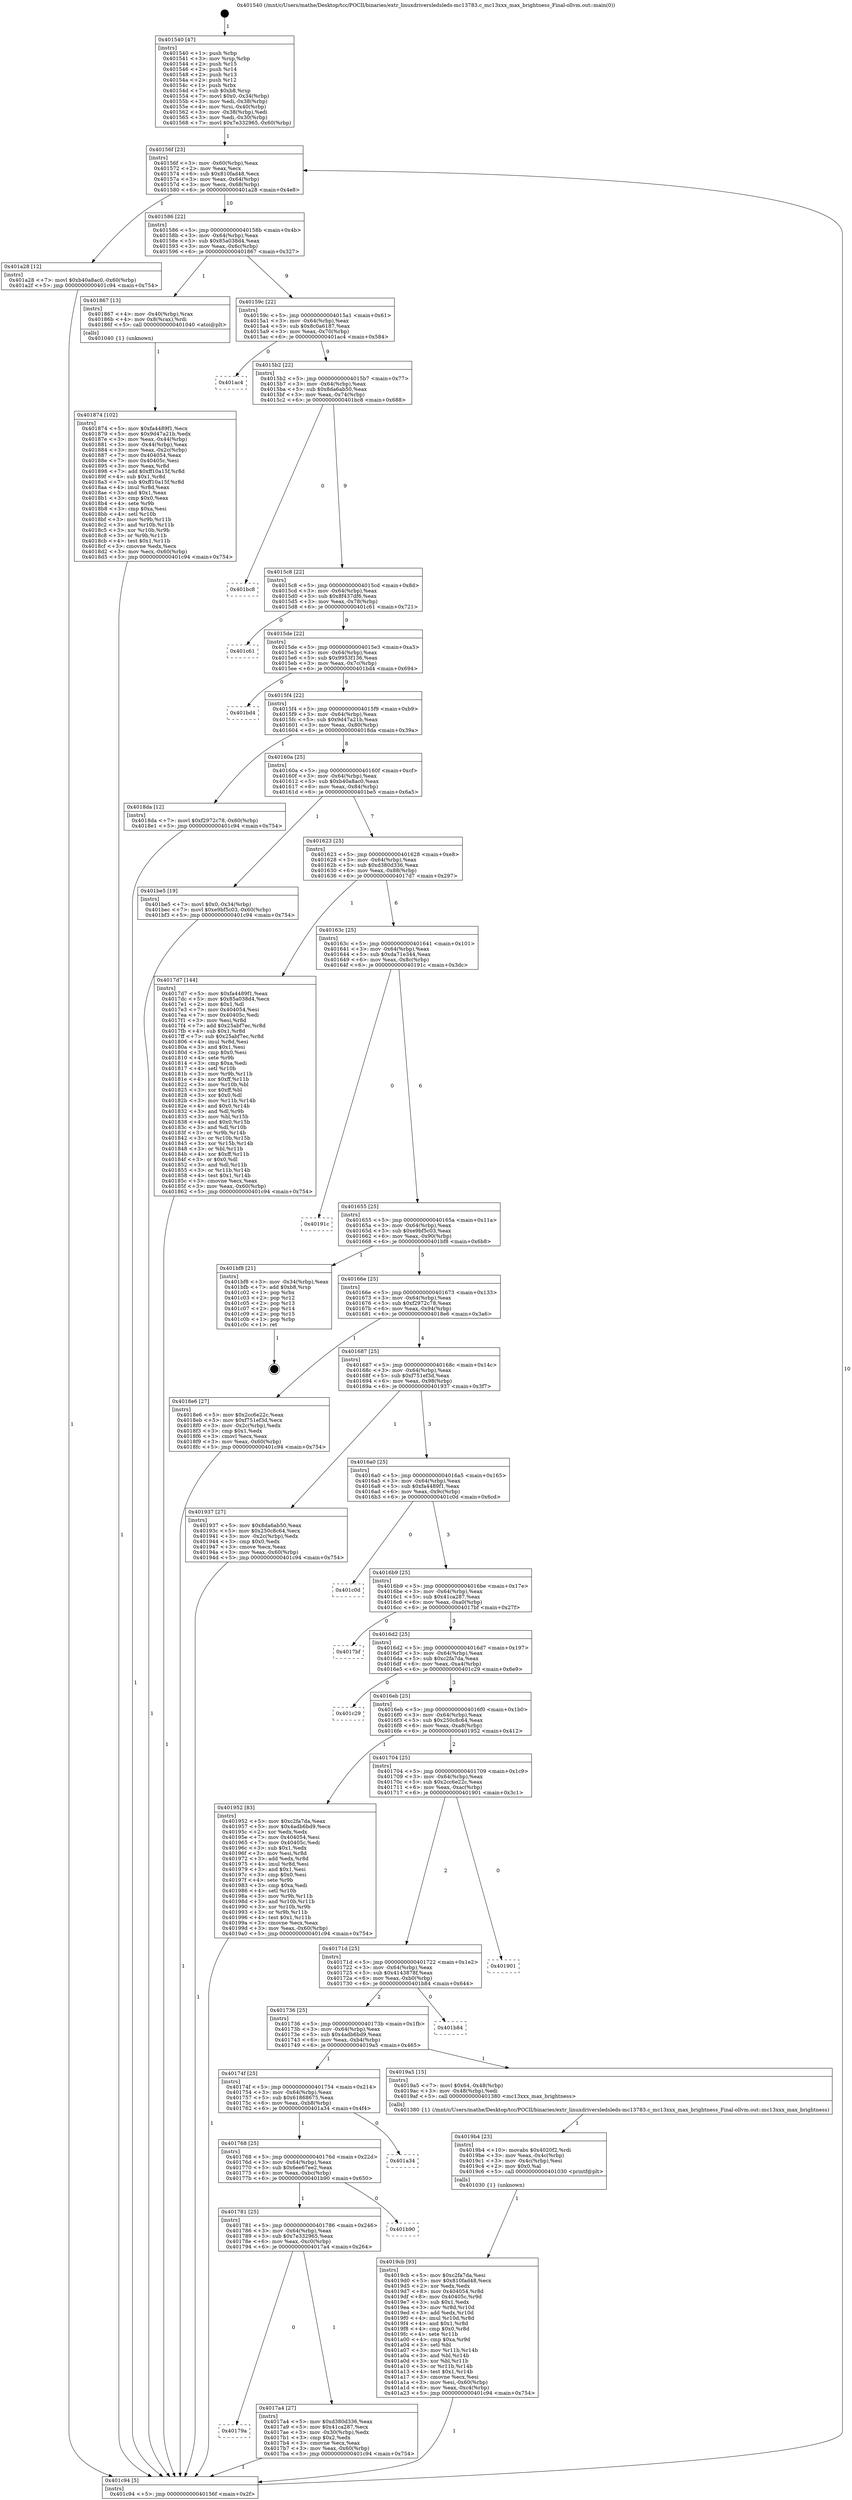 digraph "0x401540" {
  label = "0x401540 (/mnt/c/Users/mathe/Desktop/tcc/POCII/binaries/extr_linuxdriversledsleds-mc13783.c_mc13xxx_max_brightness_Final-ollvm.out::main(0))"
  labelloc = "t"
  node[shape=record]

  Entry [label="",width=0.3,height=0.3,shape=circle,fillcolor=black,style=filled]
  "0x40156f" [label="{
     0x40156f [23]\l
     | [instrs]\l
     &nbsp;&nbsp;0x40156f \<+3\>: mov -0x60(%rbp),%eax\l
     &nbsp;&nbsp;0x401572 \<+2\>: mov %eax,%ecx\l
     &nbsp;&nbsp;0x401574 \<+6\>: sub $0x810fad48,%ecx\l
     &nbsp;&nbsp;0x40157a \<+3\>: mov %eax,-0x64(%rbp)\l
     &nbsp;&nbsp;0x40157d \<+3\>: mov %ecx,-0x68(%rbp)\l
     &nbsp;&nbsp;0x401580 \<+6\>: je 0000000000401a28 \<main+0x4e8\>\l
  }"]
  "0x401a28" [label="{
     0x401a28 [12]\l
     | [instrs]\l
     &nbsp;&nbsp;0x401a28 \<+7\>: movl $0xb40a8ac0,-0x60(%rbp)\l
     &nbsp;&nbsp;0x401a2f \<+5\>: jmp 0000000000401c94 \<main+0x754\>\l
  }"]
  "0x401586" [label="{
     0x401586 [22]\l
     | [instrs]\l
     &nbsp;&nbsp;0x401586 \<+5\>: jmp 000000000040158b \<main+0x4b\>\l
     &nbsp;&nbsp;0x40158b \<+3\>: mov -0x64(%rbp),%eax\l
     &nbsp;&nbsp;0x40158e \<+5\>: sub $0x85a038d4,%eax\l
     &nbsp;&nbsp;0x401593 \<+3\>: mov %eax,-0x6c(%rbp)\l
     &nbsp;&nbsp;0x401596 \<+6\>: je 0000000000401867 \<main+0x327\>\l
  }"]
  Exit [label="",width=0.3,height=0.3,shape=circle,fillcolor=black,style=filled,peripheries=2]
  "0x401867" [label="{
     0x401867 [13]\l
     | [instrs]\l
     &nbsp;&nbsp;0x401867 \<+4\>: mov -0x40(%rbp),%rax\l
     &nbsp;&nbsp;0x40186b \<+4\>: mov 0x8(%rax),%rdi\l
     &nbsp;&nbsp;0x40186f \<+5\>: call 0000000000401040 \<atoi@plt\>\l
     | [calls]\l
     &nbsp;&nbsp;0x401040 \{1\} (unknown)\l
  }"]
  "0x40159c" [label="{
     0x40159c [22]\l
     | [instrs]\l
     &nbsp;&nbsp;0x40159c \<+5\>: jmp 00000000004015a1 \<main+0x61\>\l
     &nbsp;&nbsp;0x4015a1 \<+3\>: mov -0x64(%rbp),%eax\l
     &nbsp;&nbsp;0x4015a4 \<+5\>: sub $0x8c0a6187,%eax\l
     &nbsp;&nbsp;0x4015a9 \<+3\>: mov %eax,-0x70(%rbp)\l
     &nbsp;&nbsp;0x4015ac \<+6\>: je 0000000000401ac4 \<main+0x584\>\l
  }"]
  "0x4019cb" [label="{
     0x4019cb [93]\l
     | [instrs]\l
     &nbsp;&nbsp;0x4019cb \<+5\>: mov $0xc2fa7da,%esi\l
     &nbsp;&nbsp;0x4019d0 \<+5\>: mov $0x810fad48,%ecx\l
     &nbsp;&nbsp;0x4019d5 \<+2\>: xor %edx,%edx\l
     &nbsp;&nbsp;0x4019d7 \<+8\>: mov 0x404054,%r8d\l
     &nbsp;&nbsp;0x4019df \<+8\>: mov 0x40405c,%r9d\l
     &nbsp;&nbsp;0x4019e7 \<+3\>: sub $0x1,%edx\l
     &nbsp;&nbsp;0x4019ea \<+3\>: mov %r8d,%r10d\l
     &nbsp;&nbsp;0x4019ed \<+3\>: add %edx,%r10d\l
     &nbsp;&nbsp;0x4019f0 \<+4\>: imul %r10d,%r8d\l
     &nbsp;&nbsp;0x4019f4 \<+4\>: and $0x1,%r8d\l
     &nbsp;&nbsp;0x4019f8 \<+4\>: cmp $0x0,%r8d\l
     &nbsp;&nbsp;0x4019fc \<+4\>: sete %r11b\l
     &nbsp;&nbsp;0x401a00 \<+4\>: cmp $0xa,%r9d\l
     &nbsp;&nbsp;0x401a04 \<+3\>: setl %bl\l
     &nbsp;&nbsp;0x401a07 \<+3\>: mov %r11b,%r14b\l
     &nbsp;&nbsp;0x401a0a \<+3\>: and %bl,%r14b\l
     &nbsp;&nbsp;0x401a0d \<+3\>: xor %bl,%r11b\l
     &nbsp;&nbsp;0x401a10 \<+3\>: or %r11b,%r14b\l
     &nbsp;&nbsp;0x401a13 \<+4\>: test $0x1,%r14b\l
     &nbsp;&nbsp;0x401a17 \<+3\>: cmovne %ecx,%esi\l
     &nbsp;&nbsp;0x401a1a \<+3\>: mov %esi,-0x60(%rbp)\l
     &nbsp;&nbsp;0x401a1d \<+6\>: mov %eax,-0xc4(%rbp)\l
     &nbsp;&nbsp;0x401a23 \<+5\>: jmp 0000000000401c94 \<main+0x754\>\l
  }"]
  "0x401ac4" [label="{
     0x401ac4\l
  }", style=dashed]
  "0x4015b2" [label="{
     0x4015b2 [22]\l
     | [instrs]\l
     &nbsp;&nbsp;0x4015b2 \<+5\>: jmp 00000000004015b7 \<main+0x77\>\l
     &nbsp;&nbsp;0x4015b7 \<+3\>: mov -0x64(%rbp),%eax\l
     &nbsp;&nbsp;0x4015ba \<+5\>: sub $0x8da6ab50,%eax\l
     &nbsp;&nbsp;0x4015bf \<+3\>: mov %eax,-0x74(%rbp)\l
     &nbsp;&nbsp;0x4015c2 \<+6\>: je 0000000000401bc8 \<main+0x688\>\l
  }"]
  "0x4019b4" [label="{
     0x4019b4 [23]\l
     | [instrs]\l
     &nbsp;&nbsp;0x4019b4 \<+10\>: movabs $0x4020f2,%rdi\l
     &nbsp;&nbsp;0x4019be \<+3\>: mov %eax,-0x4c(%rbp)\l
     &nbsp;&nbsp;0x4019c1 \<+3\>: mov -0x4c(%rbp),%esi\l
     &nbsp;&nbsp;0x4019c4 \<+2\>: mov $0x0,%al\l
     &nbsp;&nbsp;0x4019c6 \<+5\>: call 0000000000401030 \<printf@plt\>\l
     | [calls]\l
     &nbsp;&nbsp;0x401030 \{1\} (unknown)\l
  }"]
  "0x401bc8" [label="{
     0x401bc8\l
  }", style=dashed]
  "0x4015c8" [label="{
     0x4015c8 [22]\l
     | [instrs]\l
     &nbsp;&nbsp;0x4015c8 \<+5\>: jmp 00000000004015cd \<main+0x8d\>\l
     &nbsp;&nbsp;0x4015cd \<+3\>: mov -0x64(%rbp),%eax\l
     &nbsp;&nbsp;0x4015d0 \<+5\>: sub $0x8f437df6,%eax\l
     &nbsp;&nbsp;0x4015d5 \<+3\>: mov %eax,-0x78(%rbp)\l
     &nbsp;&nbsp;0x4015d8 \<+6\>: je 0000000000401c61 \<main+0x721\>\l
  }"]
  "0x401874" [label="{
     0x401874 [102]\l
     | [instrs]\l
     &nbsp;&nbsp;0x401874 \<+5\>: mov $0xfa4489f1,%ecx\l
     &nbsp;&nbsp;0x401879 \<+5\>: mov $0x9d47a21b,%edx\l
     &nbsp;&nbsp;0x40187e \<+3\>: mov %eax,-0x44(%rbp)\l
     &nbsp;&nbsp;0x401881 \<+3\>: mov -0x44(%rbp),%eax\l
     &nbsp;&nbsp;0x401884 \<+3\>: mov %eax,-0x2c(%rbp)\l
     &nbsp;&nbsp;0x401887 \<+7\>: mov 0x404054,%eax\l
     &nbsp;&nbsp;0x40188e \<+7\>: mov 0x40405c,%esi\l
     &nbsp;&nbsp;0x401895 \<+3\>: mov %eax,%r8d\l
     &nbsp;&nbsp;0x401898 \<+7\>: add $0xff10a15f,%r8d\l
     &nbsp;&nbsp;0x40189f \<+4\>: sub $0x1,%r8d\l
     &nbsp;&nbsp;0x4018a3 \<+7\>: sub $0xff10a15f,%r8d\l
     &nbsp;&nbsp;0x4018aa \<+4\>: imul %r8d,%eax\l
     &nbsp;&nbsp;0x4018ae \<+3\>: and $0x1,%eax\l
     &nbsp;&nbsp;0x4018b1 \<+3\>: cmp $0x0,%eax\l
     &nbsp;&nbsp;0x4018b4 \<+4\>: sete %r9b\l
     &nbsp;&nbsp;0x4018b8 \<+3\>: cmp $0xa,%esi\l
     &nbsp;&nbsp;0x4018bb \<+4\>: setl %r10b\l
     &nbsp;&nbsp;0x4018bf \<+3\>: mov %r9b,%r11b\l
     &nbsp;&nbsp;0x4018c2 \<+3\>: and %r10b,%r11b\l
     &nbsp;&nbsp;0x4018c5 \<+3\>: xor %r10b,%r9b\l
     &nbsp;&nbsp;0x4018c8 \<+3\>: or %r9b,%r11b\l
     &nbsp;&nbsp;0x4018cb \<+4\>: test $0x1,%r11b\l
     &nbsp;&nbsp;0x4018cf \<+3\>: cmovne %edx,%ecx\l
     &nbsp;&nbsp;0x4018d2 \<+3\>: mov %ecx,-0x60(%rbp)\l
     &nbsp;&nbsp;0x4018d5 \<+5\>: jmp 0000000000401c94 \<main+0x754\>\l
  }"]
  "0x401c61" [label="{
     0x401c61\l
  }", style=dashed]
  "0x4015de" [label="{
     0x4015de [22]\l
     | [instrs]\l
     &nbsp;&nbsp;0x4015de \<+5\>: jmp 00000000004015e3 \<main+0xa3\>\l
     &nbsp;&nbsp;0x4015e3 \<+3\>: mov -0x64(%rbp),%eax\l
     &nbsp;&nbsp;0x4015e6 \<+5\>: sub $0x9953f136,%eax\l
     &nbsp;&nbsp;0x4015eb \<+3\>: mov %eax,-0x7c(%rbp)\l
     &nbsp;&nbsp;0x4015ee \<+6\>: je 0000000000401bd4 \<main+0x694\>\l
  }"]
  "0x401540" [label="{
     0x401540 [47]\l
     | [instrs]\l
     &nbsp;&nbsp;0x401540 \<+1\>: push %rbp\l
     &nbsp;&nbsp;0x401541 \<+3\>: mov %rsp,%rbp\l
     &nbsp;&nbsp;0x401544 \<+2\>: push %r15\l
     &nbsp;&nbsp;0x401546 \<+2\>: push %r14\l
     &nbsp;&nbsp;0x401548 \<+2\>: push %r13\l
     &nbsp;&nbsp;0x40154a \<+2\>: push %r12\l
     &nbsp;&nbsp;0x40154c \<+1\>: push %rbx\l
     &nbsp;&nbsp;0x40154d \<+7\>: sub $0xb8,%rsp\l
     &nbsp;&nbsp;0x401554 \<+7\>: movl $0x0,-0x34(%rbp)\l
     &nbsp;&nbsp;0x40155b \<+3\>: mov %edi,-0x38(%rbp)\l
     &nbsp;&nbsp;0x40155e \<+4\>: mov %rsi,-0x40(%rbp)\l
     &nbsp;&nbsp;0x401562 \<+3\>: mov -0x38(%rbp),%edi\l
     &nbsp;&nbsp;0x401565 \<+3\>: mov %edi,-0x30(%rbp)\l
     &nbsp;&nbsp;0x401568 \<+7\>: movl $0x7e332965,-0x60(%rbp)\l
  }"]
  "0x401bd4" [label="{
     0x401bd4\l
  }", style=dashed]
  "0x4015f4" [label="{
     0x4015f4 [22]\l
     | [instrs]\l
     &nbsp;&nbsp;0x4015f4 \<+5\>: jmp 00000000004015f9 \<main+0xb9\>\l
     &nbsp;&nbsp;0x4015f9 \<+3\>: mov -0x64(%rbp),%eax\l
     &nbsp;&nbsp;0x4015fc \<+5\>: sub $0x9d47a21b,%eax\l
     &nbsp;&nbsp;0x401601 \<+3\>: mov %eax,-0x80(%rbp)\l
     &nbsp;&nbsp;0x401604 \<+6\>: je 00000000004018da \<main+0x39a\>\l
  }"]
  "0x401c94" [label="{
     0x401c94 [5]\l
     | [instrs]\l
     &nbsp;&nbsp;0x401c94 \<+5\>: jmp 000000000040156f \<main+0x2f\>\l
  }"]
  "0x4018da" [label="{
     0x4018da [12]\l
     | [instrs]\l
     &nbsp;&nbsp;0x4018da \<+7\>: movl $0xf2972c78,-0x60(%rbp)\l
     &nbsp;&nbsp;0x4018e1 \<+5\>: jmp 0000000000401c94 \<main+0x754\>\l
  }"]
  "0x40160a" [label="{
     0x40160a [25]\l
     | [instrs]\l
     &nbsp;&nbsp;0x40160a \<+5\>: jmp 000000000040160f \<main+0xcf\>\l
     &nbsp;&nbsp;0x40160f \<+3\>: mov -0x64(%rbp),%eax\l
     &nbsp;&nbsp;0x401612 \<+5\>: sub $0xb40a8ac0,%eax\l
     &nbsp;&nbsp;0x401617 \<+6\>: mov %eax,-0x84(%rbp)\l
     &nbsp;&nbsp;0x40161d \<+6\>: je 0000000000401be5 \<main+0x6a5\>\l
  }"]
  "0x40179a" [label="{
     0x40179a\l
  }", style=dashed]
  "0x401be5" [label="{
     0x401be5 [19]\l
     | [instrs]\l
     &nbsp;&nbsp;0x401be5 \<+7\>: movl $0x0,-0x34(%rbp)\l
     &nbsp;&nbsp;0x401bec \<+7\>: movl $0xe9bf5c03,-0x60(%rbp)\l
     &nbsp;&nbsp;0x401bf3 \<+5\>: jmp 0000000000401c94 \<main+0x754\>\l
  }"]
  "0x401623" [label="{
     0x401623 [25]\l
     | [instrs]\l
     &nbsp;&nbsp;0x401623 \<+5\>: jmp 0000000000401628 \<main+0xe8\>\l
     &nbsp;&nbsp;0x401628 \<+3\>: mov -0x64(%rbp),%eax\l
     &nbsp;&nbsp;0x40162b \<+5\>: sub $0xd380d336,%eax\l
     &nbsp;&nbsp;0x401630 \<+6\>: mov %eax,-0x88(%rbp)\l
     &nbsp;&nbsp;0x401636 \<+6\>: je 00000000004017d7 \<main+0x297\>\l
  }"]
  "0x4017a4" [label="{
     0x4017a4 [27]\l
     | [instrs]\l
     &nbsp;&nbsp;0x4017a4 \<+5\>: mov $0xd380d336,%eax\l
     &nbsp;&nbsp;0x4017a9 \<+5\>: mov $0x41ca287,%ecx\l
     &nbsp;&nbsp;0x4017ae \<+3\>: mov -0x30(%rbp),%edx\l
     &nbsp;&nbsp;0x4017b1 \<+3\>: cmp $0x2,%edx\l
     &nbsp;&nbsp;0x4017b4 \<+3\>: cmovne %ecx,%eax\l
     &nbsp;&nbsp;0x4017b7 \<+3\>: mov %eax,-0x60(%rbp)\l
     &nbsp;&nbsp;0x4017ba \<+5\>: jmp 0000000000401c94 \<main+0x754\>\l
  }"]
  "0x4017d7" [label="{
     0x4017d7 [144]\l
     | [instrs]\l
     &nbsp;&nbsp;0x4017d7 \<+5\>: mov $0xfa4489f1,%eax\l
     &nbsp;&nbsp;0x4017dc \<+5\>: mov $0x85a038d4,%ecx\l
     &nbsp;&nbsp;0x4017e1 \<+2\>: mov $0x1,%dl\l
     &nbsp;&nbsp;0x4017e3 \<+7\>: mov 0x404054,%esi\l
     &nbsp;&nbsp;0x4017ea \<+7\>: mov 0x40405c,%edi\l
     &nbsp;&nbsp;0x4017f1 \<+3\>: mov %esi,%r8d\l
     &nbsp;&nbsp;0x4017f4 \<+7\>: add $0x25abf7ec,%r8d\l
     &nbsp;&nbsp;0x4017fb \<+4\>: sub $0x1,%r8d\l
     &nbsp;&nbsp;0x4017ff \<+7\>: sub $0x25abf7ec,%r8d\l
     &nbsp;&nbsp;0x401806 \<+4\>: imul %r8d,%esi\l
     &nbsp;&nbsp;0x40180a \<+3\>: and $0x1,%esi\l
     &nbsp;&nbsp;0x40180d \<+3\>: cmp $0x0,%esi\l
     &nbsp;&nbsp;0x401810 \<+4\>: sete %r9b\l
     &nbsp;&nbsp;0x401814 \<+3\>: cmp $0xa,%edi\l
     &nbsp;&nbsp;0x401817 \<+4\>: setl %r10b\l
     &nbsp;&nbsp;0x40181b \<+3\>: mov %r9b,%r11b\l
     &nbsp;&nbsp;0x40181e \<+4\>: xor $0xff,%r11b\l
     &nbsp;&nbsp;0x401822 \<+3\>: mov %r10b,%bl\l
     &nbsp;&nbsp;0x401825 \<+3\>: xor $0xff,%bl\l
     &nbsp;&nbsp;0x401828 \<+3\>: xor $0x0,%dl\l
     &nbsp;&nbsp;0x40182b \<+3\>: mov %r11b,%r14b\l
     &nbsp;&nbsp;0x40182e \<+4\>: and $0x0,%r14b\l
     &nbsp;&nbsp;0x401832 \<+3\>: and %dl,%r9b\l
     &nbsp;&nbsp;0x401835 \<+3\>: mov %bl,%r15b\l
     &nbsp;&nbsp;0x401838 \<+4\>: and $0x0,%r15b\l
     &nbsp;&nbsp;0x40183c \<+3\>: and %dl,%r10b\l
     &nbsp;&nbsp;0x40183f \<+3\>: or %r9b,%r14b\l
     &nbsp;&nbsp;0x401842 \<+3\>: or %r10b,%r15b\l
     &nbsp;&nbsp;0x401845 \<+3\>: xor %r15b,%r14b\l
     &nbsp;&nbsp;0x401848 \<+3\>: or %bl,%r11b\l
     &nbsp;&nbsp;0x40184b \<+4\>: xor $0xff,%r11b\l
     &nbsp;&nbsp;0x40184f \<+3\>: or $0x0,%dl\l
     &nbsp;&nbsp;0x401852 \<+3\>: and %dl,%r11b\l
     &nbsp;&nbsp;0x401855 \<+3\>: or %r11b,%r14b\l
     &nbsp;&nbsp;0x401858 \<+4\>: test $0x1,%r14b\l
     &nbsp;&nbsp;0x40185c \<+3\>: cmovne %ecx,%eax\l
     &nbsp;&nbsp;0x40185f \<+3\>: mov %eax,-0x60(%rbp)\l
     &nbsp;&nbsp;0x401862 \<+5\>: jmp 0000000000401c94 \<main+0x754\>\l
  }"]
  "0x40163c" [label="{
     0x40163c [25]\l
     | [instrs]\l
     &nbsp;&nbsp;0x40163c \<+5\>: jmp 0000000000401641 \<main+0x101\>\l
     &nbsp;&nbsp;0x401641 \<+3\>: mov -0x64(%rbp),%eax\l
     &nbsp;&nbsp;0x401644 \<+5\>: sub $0xda71e344,%eax\l
     &nbsp;&nbsp;0x401649 \<+6\>: mov %eax,-0x8c(%rbp)\l
     &nbsp;&nbsp;0x40164f \<+6\>: je 000000000040191c \<main+0x3dc\>\l
  }"]
  "0x401781" [label="{
     0x401781 [25]\l
     | [instrs]\l
     &nbsp;&nbsp;0x401781 \<+5\>: jmp 0000000000401786 \<main+0x246\>\l
     &nbsp;&nbsp;0x401786 \<+3\>: mov -0x64(%rbp),%eax\l
     &nbsp;&nbsp;0x401789 \<+5\>: sub $0x7e332965,%eax\l
     &nbsp;&nbsp;0x40178e \<+6\>: mov %eax,-0xc0(%rbp)\l
     &nbsp;&nbsp;0x401794 \<+6\>: je 00000000004017a4 \<main+0x264\>\l
  }"]
  "0x40191c" [label="{
     0x40191c\l
  }", style=dashed]
  "0x401655" [label="{
     0x401655 [25]\l
     | [instrs]\l
     &nbsp;&nbsp;0x401655 \<+5\>: jmp 000000000040165a \<main+0x11a\>\l
     &nbsp;&nbsp;0x40165a \<+3\>: mov -0x64(%rbp),%eax\l
     &nbsp;&nbsp;0x40165d \<+5\>: sub $0xe9bf5c03,%eax\l
     &nbsp;&nbsp;0x401662 \<+6\>: mov %eax,-0x90(%rbp)\l
     &nbsp;&nbsp;0x401668 \<+6\>: je 0000000000401bf8 \<main+0x6b8\>\l
  }"]
  "0x401b90" [label="{
     0x401b90\l
  }", style=dashed]
  "0x401bf8" [label="{
     0x401bf8 [21]\l
     | [instrs]\l
     &nbsp;&nbsp;0x401bf8 \<+3\>: mov -0x34(%rbp),%eax\l
     &nbsp;&nbsp;0x401bfb \<+7\>: add $0xb8,%rsp\l
     &nbsp;&nbsp;0x401c02 \<+1\>: pop %rbx\l
     &nbsp;&nbsp;0x401c03 \<+2\>: pop %r12\l
     &nbsp;&nbsp;0x401c05 \<+2\>: pop %r13\l
     &nbsp;&nbsp;0x401c07 \<+2\>: pop %r14\l
     &nbsp;&nbsp;0x401c09 \<+2\>: pop %r15\l
     &nbsp;&nbsp;0x401c0b \<+1\>: pop %rbp\l
     &nbsp;&nbsp;0x401c0c \<+1\>: ret\l
  }"]
  "0x40166e" [label="{
     0x40166e [25]\l
     | [instrs]\l
     &nbsp;&nbsp;0x40166e \<+5\>: jmp 0000000000401673 \<main+0x133\>\l
     &nbsp;&nbsp;0x401673 \<+3\>: mov -0x64(%rbp),%eax\l
     &nbsp;&nbsp;0x401676 \<+5\>: sub $0xf2972c78,%eax\l
     &nbsp;&nbsp;0x40167b \<+6\>: mov %eax,-0x94(%rbp)\l
     &nbsp;&nbsp;0x401681 \<+6\>: je 00000000004018e6 \<main+0x3a6\>\l
  }"]
  "0x401768" [label="{
     0x401768 [25]\l
     | [instrs]\l
     &nbsp;&nbsp;0x401768 \<+5\>: jmp 000000000040176d \<main+0x22d\>\l
     &nbsp;&nbsp;0x40176d \<+3\>: mov -0x64(%rbp),%eax\l
     &nbsp;&nbsp;0x401770 \<+5\>: sub $0x6ee67ee2,%eax\l
     &nbsp;&nbsp;0x401775 \<+6\>: mov %eax,-0xbc(%rbp)\l
     &nbsp;&nbsp;0x40177b \<+6\>: je 0000000000401b90 \<main+0x650\>\l
  }"]
  "0x4018e6" [label="{
     0x4018e6 [27]\l
     | [instrs]\l
     &nbsp;&nbsp;0x4018e6 \<+5\>: mov $0x2cc6e22c,%eax\l
     &nbsp;&nbsp;0x4018eb \<+5\>: mov $0xf751ef3d,%ecx\l
     &nbsp;&nbsp;0x4018f0 \<+3\>: mov -0x2c(%rbp),%edx\l
     &nbsp;&nbsp;0x4018f3 \<+3\>: cmp $0x1,%edx\l
     &nbsp;&nbsp;0x4018f6 \<+3\>: cmovl %ecx,%eax\l
     &nbsp;&nbsp;0x4018f9 \<+3\>: mov %eax,-0x60(%rbp)\l
     &nbsp;&nbsp;0x4018fc \<+5\>: jmp 0000000000401c94 \<main+0x754\>\l
  }"]
  "0x401687" [label="{
     0x401687 [25]\l
     | [instrs]\l
     &nbsp;&nbsp;0x401687 \<+5\>: jmp 000000000040168c \<main+0x14c\>\l
     &nbsp;&nbsp;0x40168c \<+3\>: mov -0x64(%rbp),%eax\l
     &nbsp;&nbsp;0x40168f \<+5\>: sub $0xf751ef3d,%eax\l
     &nbsp;&nbsp;0x401694 \<+6\>: mov %eax,-0x98(%rbp)\l
     &nbsp;&nbsp;0x40169a \<+6\>: je 0000000000401937 \<main+0x3f7\>\l
  }"]
  "0x401a34" [label="{
     0x401a34\l
  }", style=dashed]
  "0x401937" [label="{
     0x401937 [27]\l
     | [instrs]\l
     &nbsp;&nbsp;0x401937 \<+5\>: mov $0x8da6ab50,%eax\l
     &nbsp;&nbsp;0x40193c \<+5\>: mov $0x250c8c64,%ecx\l
     &nbsp;&nbsp;0x401941 \<+3\>: mov -0x2c(%rbp),%edx\l
     &nbsp;&nbsp;0x401944 \<+3\>: cmp $0x0,%edx\l
     &nbsp;&nbsp;0x401947 \<+3\>: cmove %ecx,%eax\l
     &nbsp;&nbsp;0x40194a \<+3\>: mov %eax,-0x60(%rbp)\l
     &nbsp;&nbsp;0x40194d \<+5\>: jmp 0000000000401c94 \<main+0x754\>\l
  }"]
  "0x4016a0" [label="{
     0x4016a0 [25]\l
     | [instrs]\l
     &nbsp;&nbsp;0x4016a0 \<+5\>: jmp 00000000004016a5 \<main+0x165\>\l
     &nbsp;&nbsp;0x4016a5 \<+3\>: mov -0x64(%rbp),%eax\l
     &nbsp;&nbsp;0x4016a8 \<+5\>: sub $0xfa4489f1,%eax\l
     &nbsp;&nbsp;0x4016ad \<+6\>: mov %eax,-0x9c(%rbp)\l
     &nbsp;&nbsp;0x4016b3 \<+6\>: je 0000000000401c0d \<main+0x6cd\>\l
  }"]
  "0x40174f" [label="{
     0x40174f [25]\l
     | [instrs]\l
     &nbsp;&nbsp;0x40174f \<+5\>: jmp 0000000000401754 \<main+0x214\>\l
     &nbsp;&nbsp;0x401754 \<+3\>: mov -0x64(%rbp),%eax\l
     &nbsp;&nbsp;0x401757 \<+5\>: sub $0x61868675,%eax\l
     &nbsp;&nbsp;0x40175c \<+6\>: mov %eax,-0xb8(%rbp)\l
     &nbsp;&nbsp;0x401762 \<+6\>: je 0000000000401a34 \<main+0x4f4\>\l
  }"]
  "0x401c0d" [label="{
     0x401c0d\l
  }", style=dashed]
  "0x4016b9" [label="{
     0x4016b9 [25]\l
     | [instrs]\l
     &nbsp;&nbsp;0x4016b9 \<+5\>: jmp 00000000004016be \<main+0x17e\>\l
     &nbsp;&nbsp;0x4016be \<+3\>: mov -0x64(%rbp),%eax\l
     &nbsp;&nbsp;0x4016c1 \<+5\>: sub $0x41ca287,%eax\l
     &nbsp;&nbsp;0x4016c6 \<+6\>: mov %eax,-0xa0(%rbp)\l
     &nbsp;&nbsp;0x4016cc \<+6\>: je 00000000004017bf \<main+0x27f\>\l
  }"]
  "0x4019a5" [label="{
     0x4019a5 [15]\l
     | [instrs]\l
     &nbsp;&nbsp;0x4019a5 \<+7\>: movl $0x64,-0x48(%rbp)\l
     &nbsp;&nbsp;0x4019ac \<+3\>: mov -0x48(%rbp),%edi\l
     &nbsp;&nbsp;0x4019af \<+5\>: call 0000000000401380 \<mc13xxx_max_brightness\>\l
     | [calls]\l
     &nbsp;&nbsp;0x401380 \{1\} (/mnt/c/Users/mathe/Desktop/tcc/POCII/binaries/extr_linuxdriversledsleds-mc13783.c_mc13xxx_max_brightness_Final-ollvm.out::mc13xxx_max_brightness)\l
  }"]
  "0x4017bf" [label="{
     0x4017bf\l
  }", style=dashed]
  "0x4016d2" [label="{
     0x4016d2 [25]\l
     | [instrs]\l
     &nbsp;&nbsp;0x4016d2 \<+5\>: jmp 00000000004016d7 \<main+0x197\>\l
     &nbsp;&nbsp;0x4016d7 \<+3\>: mov -0x64(%rbp),%eax\l
     &nbsp;&nbsp;0x4016da \<+5\>: sub $0xc2fa7da,%eax\l
     &nbsp;&nbsp;0x4016df \<+6\>: mov %eax,-0xa4(%rbp)\l
     &nbsp;&nbsp;0x4016e5 \<+6\>: je 0000000000401c29 \<main+0x6e9\>\l
  }"]
  "0x401736" [label="{
     0x401736 [25]\l
     | [instrs]\l
     &nbsp;&nbsp;0x401736 \<+5\>: jmp 000000000040173b \<main+0x1fb\>\l
     &nbsp;&nbsp;0x40173b \<+3\>: mov -0x64(%rbp),%eax\l
     &nbsp;&nbsp;0x40173e \<+5\>: sub $0x4adb6bd9,%eax\l
     &nbsp;&nbsp;0x401743 \<+6\>: mov %eax,-0xb4(%rbp)\l
     &nbsp;&nbsp;0x401749 \<+6\>: je 00000000004019a5 \<main+0x465\>\l
  }"]
  "0x401c29" [label="{
     0x401c29\l
  }", style=dashed]
  "0x4016eb" [label="{
     0x4016eb [25]\l
     | [instrs]\l
     &nbsp;&nbsp;0x4016eb \<+5\>: jmp 00000000004016f0 \<main+0x1b0\>\l
     &nbsp;&nbsp;0x4016f0 \<+3\>: mov -0x64(%rbp),%eax\l
     &nbsp;&nbsp;0x4016f3 \<+5\>: sub $0x250c8c64,%eax\l
     &nbsp;&nbsp;0x4016f8 \<+6\>: mov %eax,-0xa8(%rbp)\l
     &nbsp;&nbsp;0x4016fe \<+6\>: je 0000000000401952 \<main+0x412\>\l
  }"]
  "0x401b84" [label="{
     0x401b84\l
  }", style=dashed]
  "0x401952" [label="{
     0x401952 [83]\l
     | [instrs]\l
     &nbsp;&nbsp;0x401952 \<+5\>: mov $0xc2fa7da,%eax\l
     &nbsp;&nbsp;0x401957 \<+5\>: mov $0x4adb6bd9,%ecx\l
     &nbsp;&nbsp;0x40195c \<+2\>: xor %edx,%edx\l
     &nbsp;&nbsp;0x40195e \<+7\>: mov 0x404054,%esi\l
     &nbsp;&nbsp;0x401965 \<+7\>: mov 0x40405c,%edi\l
     &nbsp;&nbsp;0x40196c \<+3\>: sub $0x1,%edx\l
     &nbsp;&nbsp;0x40196f \<+3\>: mov %esi,%r8d\l
     &nbsp;&nbsp;0x401972 \<+3\>: add %edx,%r8d\l
     &nbsp;&nbsp;0x401975 \<+4\>: imul %r8d,%esi\l
     &nbsp;&nbsp;0x401979 \<+3\>: and $0x1,%esi\l
     &nbsp;&nbsp;0x40197c \<+3\>: cmp $0x0,%esi\l
     &nbsp;&nbsp;0x40197f \<+4\>: sete %r9b\l
     &nbsp;&nbsp;0x401983 \<+3\>: cmp $0xa,%edi\l
     &nbsp;&nbsp;0x401986 \<+4\>: setl %r10b\l
     &nbsp;&nbsp;0x40198a \<+3\>: mov %r9b,%r11b\l
     &nbsp;&nbsp;0x40198d \<+3\>: and %r10b,%r11b\l
     &nbsp;&nbsp;0x401990 \<+3\>: xor %r10b,%r9b\l
     &nbsp;&nbsp;0x401993 \<+3\>: or %r9b,%r11b\l
     &nbsp;&nbsp;0x401996 \<+4\>: test $0x1,%r11b\l
     &nbsp;&nbsp;0x40199a \<+3\>: cmovne %ecx,%eax\l
     &nbsp;&nbsp;0x40199d \<+3\>: mov %eax,-0x60(%rbp)\l
     &nbsp;&nbsp;0x4019a0 \<+5\>: jmp 0000000000401c94 \<main+0x754\>\l
  }"]
  "0x401704" [label="{
     0x401704 [25]\l
     | [instrs]\l
     &nbsp;&nbsp;0x401704 \<+5\>: jmp 0000000000401709 \<main+0x1c9\>\l
     &nbsp;&nbsp;0x401709 \<+3\>: mov -0x64(%rbp),%eax\l
     &nbsp;&nbsp;0x40170c \<+5\>: sub $0x2cc6e22c,%eax\l
     &nbsp;&nbsp;0x401711 \<+6\>: mov %eax,-0xac(%rbp)\l
     &nbsp;&nbsp;0x401717 \<+6\>: je 0000000000401901 \<main+0x3c1\>\l
  }"]
  "0x40171d" [label="{
     0x40171d [25]\l
     | [instrs]\l
     &nbsp;&nbsp;0x40171d \<+5\>: jmp 0000000000401722 \<main+0x1e2\>\l
     &nbsp;&nbsp;0x401722 \<+3\>: mov -0x64(%rbp),%eax\l
     &nbsp;&nbsp;0x401725 \<+5\>: sub $0x4143878f,%eax\l
     &nbsp;&nbsp;0x40172a \<+6\>: mov %eax,-0xb0(%rbp)\l
     &nbsp;&nbsp;0x401730 \<+6\>: je 0000000000401b84 \<main+0x644\>\l
  }"]
  "0x401901" [label="{
     0x401901\l
  }", style=dashed]
  Entry -> "0x401540" [label=" 1"]
  "0x40156f" -> "0x401a28" [label=" 1"]
  "0x40156f" -> "0x401586" [label=" 10"]
  "0x401bf8" -> Exit [label=" 1"]
  "0x401586" -> "0x401867" [label=" 1"]
  "0x401586" -> "0x40159c" [label=" 9"]
  "0x401be5" -> "0x401c94" [label=" 1"]
  "0x40159c" -> "0x401ac4" [label=" 0"]
  "0x40159c" -> "0x4015b2" [label=" 9"]
  "0x401a28" -> "0x401c94" [label=" 1"]
  "0x4015b2" -> "0x401bc8" [label=" 0"]
  "0x4015b2" -> "0x4015c8" [label=" 9"]
  "0x4019cb" -> "0x401c94" [label=" 1"]
  "0x4015c8" -> "0x401c61" [label=" 0"]
  "0x4015c8" -> "0x4015de" [label=" 9"]
  "0x4019b4" -> "0x4019cb" [label=" 1"]
  "0x4015de" -> "0x401bd4" [label=" 0"]
  "0x4015de" -> "0x4015f4" [label=" 9"]
  "0x4019a5" -> "0x4019b4" [label=" 1"]
  "0x4015f4" -> "0x4018da" [label=" 1"]
  "0x4015f4" -> "0x40160a" [label=" 8"]
  "0x401952" -> "0x401c94" [label=" 1"]
  "0x40160a" -> "0x401be5" [label=" 1"]
  "0x40160a" -> "0x401623" [label=" 7"]
  "0x401937" -> "0x401c94" [label=" 1"]
  "0x401623" -> "0x4017d7" [label=" 1"]
  "0x401623" -> "0x40163c" [label=" 6"]
  "0x4018e6" -> "0x401c94" [label=" 1"]
  "0x40163c" -> "0x40191c" [label=" 0"]
  "0x40163c" -> "0x401655" [label=" 6"]
  "0x401874" -> "0x401c94" [label=" 1"]
  "0x401655" -> "0x401bf8" [label=" 1"]
  "0x401655" -> "0x40166e" [label=" 5"]
  "0x401867" -> "0x401874" [label=" 1"]
  "0x40166e" -> "0x4018e6" [label=" 1"]
  "0x40166e" -> "0x401687" [label=" 4"]
  "0x401c94" -> "0x40156f" [label=" 10"]
  "0x401687" -> "0x401937" [label=" 1"]
  "0x401687" -> "0x4016a0" [label=" 3"]
  "0x401540" -> "0x40156f" [label=" 1"]
  "0x4016a0" -> "0x401c0d" [label=" 0"]
  "0x4016a0" -> "0x4016b9" [label=" 3"]
  "0x401781" -> "0x40179a" [label=" 0"]
  "0x4016b9" -> "0x4017bf" [label=" 0"]
  "0x4016b9" -> "0x4016d2" [label=" 3"]
  "0x401781" -> "0x4017a4" [label=" 1"]
  "0x4016d2" -> "0x401c29" [label=" 0"]
  "0x4016d2" -> "0x4016eb" [label=" 3"]
  "0x401768" -> "0x401781" [label=" 1"]
  "0x4016eb" -> "0x401952" [label=" 1"]
  "0x4016eb" -> "0x401704" [label=" 2"]
  "0x401768" -> "0x401b90" [label=" 0"]
  "0x401704" -> "0x401901" [label=" 0"]
  "0x401704" -> "0x40171d" [label=" 2"]
  "0x4017d7" -> "0x401c94" [label=" 1"]
  "0x40171d" -> "0x401b84" [label=" 0"]
  "0x40171d" -> "0x401736" [label=" 2"]
  "0x4018da" -> "0x401c94" [label=" 1"]
  "0x401736" -> "0x4019a5" [label=" 1"]
  "0x401736" -> "0x40174f" [label=" 1"]
  "0x4017a4" -> "0x401c94" [label=" 1"]
  "0x40174f" -> "0x401a34" [label=" 0"]
  "0x40174f" -> "0x401768" [label=" 1"]
}
